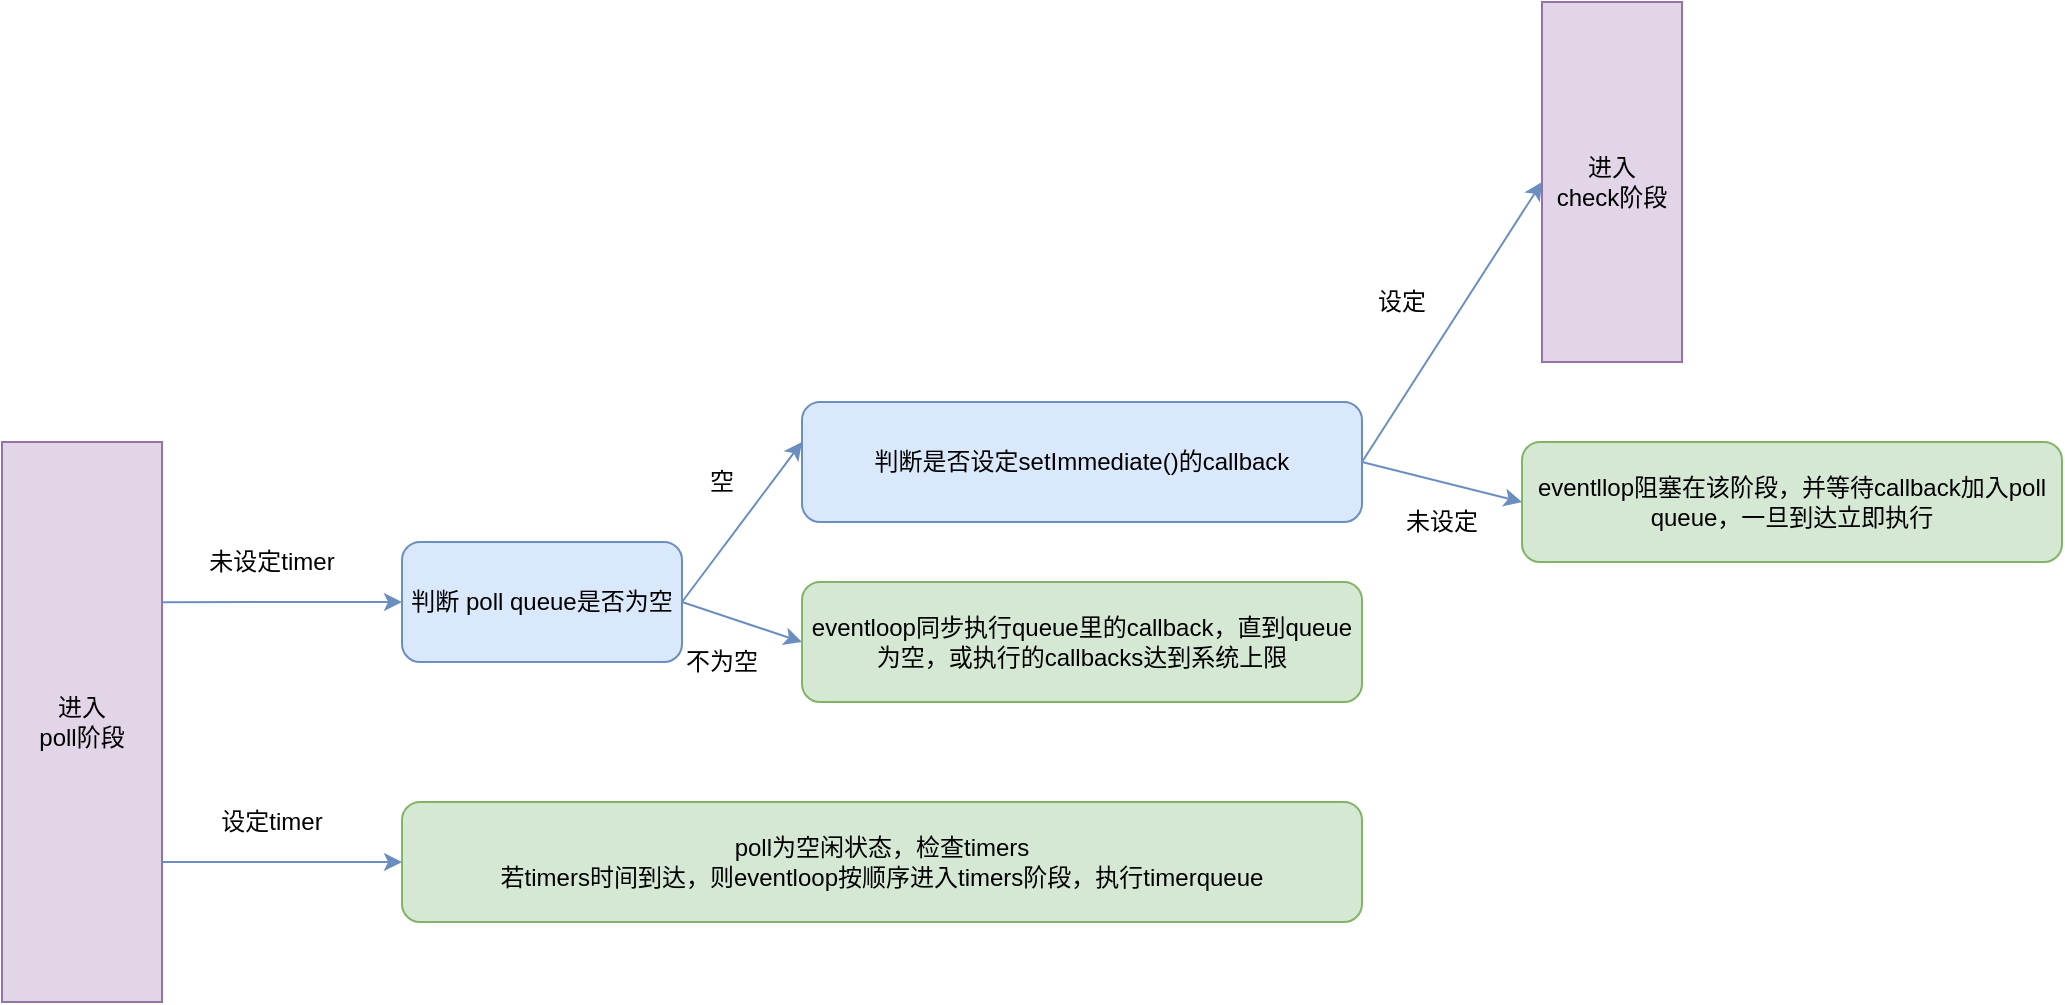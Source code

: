 <mxfile version="12.4.2" type="device" pages="1"><diagram id="HJmUStI_CM5IVOYUvzLL" name="Page-1"><mxGraphModel dx="946" dy="1748" grid="1" gridSize="10" guides="1" tooltips="1" connect="1" arrows="1" fold="1" page="1" pageScale="1" pageWidth="827" pageHeight="1169" math="0" shadow="0"><root><mxCell id="0"/><mxCell id="1" parent="0"/><mxCell id="yb_sFPpQ3NdGUXD65Xob-6" value="进入&lt;br&gt;poll阶段" style="rounded=0;whiteSpace=wrap;html=1;fillColor=#e1d5e7;strokeColor=#9673a6;" vertex="1" parent="1"><mxGeometry x="40" y="80" width="80" height="280" as="geometry"/></mxCell><mxCell id="yb_sFPpQ3NdGUXD65Xob-7" value="判断 poll queue是否为空" style="rounded=1;whiteSpace=wrap;html=1;fillColor=#dae8fc;strokeColor=#6c8ebf;" vertex="1" parent="1"><mxGeometry x="240" y="130" width="140" height="60" as="geometry"/></mxCell><mxCell id="yb_sFPpQ3NdGUXD65Xob-8" value="" style="endArrow=classic;html=1;exitX=1;exitY=0.286;exitDx=0;exitDy=0;entryX=0;entryY=0.5;entryDx=0;entryDy=0;exitPerimeter=0;fillColor=#dae8fc;strokeColor=#6c8ebf;" edge="1" parent="1" source="yb_sFPpQ3NdGUXD65Xob-6" target="yb_sFPpQ3NdGUXD65Xob-7"><mxGeometry width="50" height="50" relative="1" as="geometry"><mxPoint x="140" y="160" as="sourcePoint"/><mxPoint x="190" y="110" as="targetPoint"/></mxGeometry></mxCell><mxCell id="yb_sFPpQ3NdGUXD65Xob-9" value="未设定timer" style="text;html=1;strokeColor=none;fillColor=none;align=center;verticalAlign=middle;whiteSpace=wrap;rounded=0;" vertex="1" parent="1"><mxGeometry x="140" y="130" width="70" height="20" as="geometry"/></mxCell><mxCell id="yb_sFPpQ3NdGUXD65Xob-10" value="poll为空闲状态，检查timers&lt;br&gt;若timers时间到达，则eventloop按顺序进入timers阶段，执行timerqueue" style="rounded=1;whiteSpace=wrap;html=1;fillColor=#d5e8d4;strokeColor=#82b366;" vertex="1" parent="1"><mxGeometry x="240" y="260" width="480" height="60" as="geometry"/></mxCell><mxCell id="yb_sFPpQ3NdGUXD65Xob-11" value="" style="endArrow=classic;html=1;exitX=1;exitY=0.75;exitDx=0;exitDy=0;entryX=0;entryY=0.5;entryDx=0;entryDy=0;fillColor=#dae8fc;strokeColor=#6c8ebf;" edge="1" parent="1" target="yb_sFPpQ3NdGUXD65Xob-10" source="yb_sFPpQ3NdGUXD65Xob-6"><mxGeometry width="50" height="50" relative="1" as="geometry"><mxPoint x="120" y="260.08" as="sourcePoint"/><mxPoint x="190" y="220" as="targetPoint"/></mxGeometry></mxCell><mxCell id="yb_sFPpQ3NdGUXD65Xob-12" value="设定timer" style="text;html=1;strokeColor=none;fillColor=none;align=center;verticalAlign=middle;whiteSpace=wrap;rounded=0;" vertex="1" parent="1"><mxGeometry x="140" y="260" width="70" height="20" as="geometry"/></mxCell><mxCell id="yb_sFPpQ3NdGUXD65Xob-13" value="判断是否设定setImmediate()的callback" style="rounded=1;whiteSpace=wrap;html=1;fillColor=#dae8fc;strokeColor=#6c8ebf;" vertex="1" parent="1"><mxGeometry x="440" y="60" width="280" height="60" as="geometry"/></mxCell><mxCell id="yb_sFPpQ3NdGUXD65Xob-14" value="eventloop同步执行queue里的callback，直到queue为空，或执行的callbacks达到系统上限" style="rounded=1;whiteSpace=wrap;html=1;fillColor=#d5e8d4;strokeColor=#82b366;" vertex="1" parent="1"><mxGeometry x="440" y="150" width="280" height="60" as="geometry"/></mxCell><mxCell id="yb_sFPpQ3NdGUXD65Xob-15" value="" style="endArrow=classic;html=1;exitX=1;exitY=0.5;exitDx=0;exitDy=0;fillColor=#dae8fc;strokeColor=#6c8ebf;" edge="1" parent="1" source="yb_sFPpQ3NdGUXD65Xob-7"><mxGeometry width="50" height="50" relative="1" as="geometry"><mxPoint x="390" y="130" as="sourcePoint"/><mxPoint x="440" y="80" as="targetPoint"/></mxGeometry></mxCell><mxCell id="yb_sFPpQ3NdGUXD65Xob-16" value="" style="endArrow=classic;html=1;exitX=1;exitY=0.5;exitDx=0;exitDy=0;entryX=0;entryY=0.5;entryDx=0;entryDy=0;fillColor=#dae8fc;strokeColor=#6c8ebf;" edge="1" parent="1" source="yb_sFPpQ3NdGUXD65Xob-7" target="yb_sFPpQ3NdGUXD65Xob-14"><mxGeometry width="50" height="50" relative="1" as="geometry"><mxPoint x="360" y="240" as="sourcePoint"/><mxPoint x="410" y="190" as="targetPoint"/></mxGeometry></mxCell><mxCell id="yb_sFPpQ3NdGUXD65Xob-17" value="空" style="text;html=1;strokeColor=none;fillColor=none;align=center;verticalAlign=middle;whiteSpace=wrap;rounded=0;" vertex="1" parent="1"><mxGeometry x="380" y="90" width="40" height="20" as="geometry"/></mxCell><mxCell id="yb_sFPpQ3NdGUXD65Xob-18" value="不为空" style="text;html=1;strokeColor=none;fillColor=none;align=center;verticalAlign=middle;whiteSpace=wrap;rounded=0;" vertex="1" parent="1"><mxGeometry x="380" y="180" width="40" height="20" as="geometry"/></mxCell><mxCell id="yb_sFPpQ3NdGUXD65Xob-20" value="eventllop阻塞在该阶段，并等待callback加入poll queue，一旦到达立即执行" style="rounded=1;whiteSpace=wrap;html=1;fillColor=#d5e8d4;strokeColor=#82b366;" vertex="1" parent="1"><mxGeometry x="800" y="80" width="270" height="60" as="geometry"/></mxCell><mxCell id="yb_sFPpQ3NdGUXD65Xob-21" value="" style="endArrow=classic;html=1;exitX=1;exitY=0.5;exitDx=0;exitDy=0;entryX=0;entryY=0.5;entryDx=0;entryDy=0;fillColor=#dae8fc;strokeColor=#6c8ebf;" edge="1" parent="1" source="yb_sFPpQ3NdGUXD65Xob-13" target="yb_sFPpQ3NdGUXD65Xob-25"><mxGeometry width="50" height="50" relative="1" as="geometry"><mxPoint x="560" y="80" as="sourcePoint"/><mxPoint x="620" y="10" as="targetPoint"/></mxGeometry></mxCell><mxCell id="yb_sFPpQ3NdGUXD65Xob-22" value="" style="endArrow=classic;html=1;entryX=0;entryY=0.5;entryDx=0;entryDy=0;fillColor=#dae8fc;strokeColor=#6c8ebf;" edge="1" parent="1" target="yb_sFPpQ3NdGUXD65Xob-20"><mxGeometry width="50" height="50" relative="1" as="geometry"><mxPoint x="720" y="90" as="sourcePoint"/><mxPoint x="590" y="120" as="targetPoint"/></mxGeometry></mxCell><mxCell id="yb_sFPpQ3NdGUXD65Xob-23" value="设定" style="text;html=1;strokeColor=none;fillColor=none;align=center;verticalAlign=middle;whiteSpace=wrap;rounded=0;" vertex="1" parent="1"><mxGeometry x="720" width="40" height="20" as="geometry"/></mxCell><mxCell id="yb_sFPpQ3NdGUXD65Xob-24" value="未设定" style="text;html=1;strokeColor=none;fillColor=none;align=center;verticalAlign=middle;whiteSpace=wrap;rounded=0;" vertex="1" parent="1"><mxGeometry x="740" y="110" width="40" height="20" as="geometry"/></mxCell><mxCell id="yb_sFPpQ3NdGUXD65Xob-25" value="进入&lt;br&gt;check阶段" style="rounded=0;whiteSpace=wrap;html=1;fillColor=#e1d5e7;strokeColor=#9673a6;" vertex="1" parent="1"><mxGeometry x="810" y="-140" width="70" height="180" as="geometry"/></mxCell></root></mxGraphModel></diagram></mxfile>